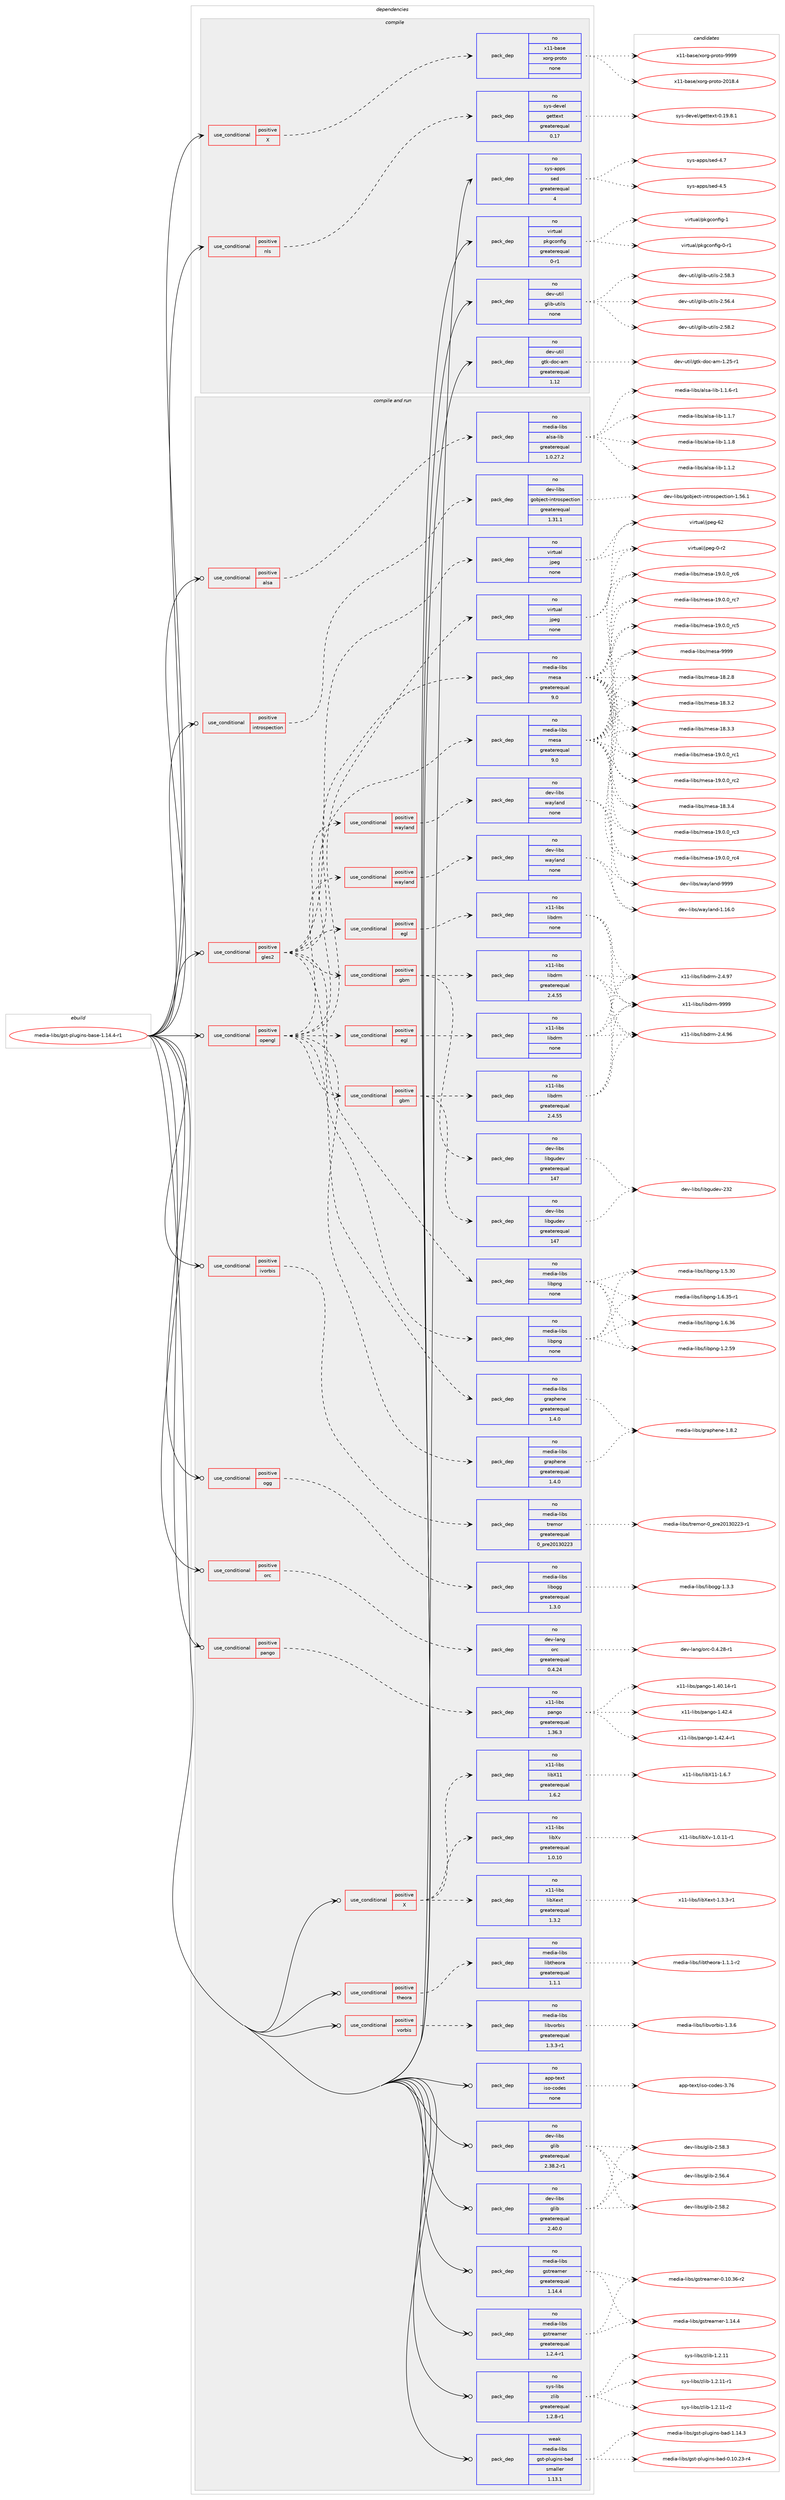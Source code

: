 digraph prolog {

# *************
# Graph options
# *************

newrank=true;
concentrate=true;
compound=true;
graph [rankdir=LR,fontname=Helvetica,fontsize=10,ranksep=1.5];#, ranksep=2.5, nodesep=0.2];
edge  [arrowhead=vee];
node  [fontname=Helvetica,fontsize=10];

# **********
# The ebuild
# **********

subgraph cluster_leftcol {
color=gray;
rank=same;
label=<<i>ebuild</i>>;
id [label="media-libs/gst-plugins-base-1.14.4-r1", color=red, width=4, href="../media-libs/gst-plugins-base-1.14.4-r1.svg"];
}

# ****************
# The dependencies
# ****************

subgraph cluster_midcol {
color=gray;
label=<<i>dependencies</i>>;
subgraph cluster_compile {
fillcolor="#eeeeee";
style=filled;
label=<<i>compile</i>>;
subgraph cond434060 {
dependency1611070 [label=<<TABLE BORDER="0" CELLBORDER="1" CELLSPACING="0" CELLPADDING="4"><TR><TD ROWSPAN="3" CELLPADDING="10">use_conditional</TD></TR><TR><TD>positive</TD></TR><TR><TD>X</TD></TR></TABLE>>, shape=none, color=red];
subgraph pack1151286 {
dependency1611071 [label=<<TABLE BORDER="0" CELLBORDER="1" CELLSPACING="0" CELLPADDING="4" WIDTH="220"><TR><TD ROWSPAN="6" CELLPADDING="30">pack_dep</TD></TR><TR><TD WIDTH="110">no</TD></TR><TR><TD>x11-base</TD></TR><TR><TD>xorg-proto</TD></TR><TR><TD>none</TD></TR><TR><TD></TD></TR></TABLE>>, shape=none, color=blue];
}
dependency1611070:e -> dependency1611071:w [weight=20,style="dashed",arrowhead="vee"];
}
id:e -> dependency1611070:w [weight=20,style="solid",arrowhead="vee"];
subgraph cond434061 {
dependency1611072 [label=<<TABLE BORDER="0" CELLBORDER="1" CELLSPACING="0" CELLPADDING="4"><TR><TD ROWSPAN="3" CELLPADDING="10">use_conditional</TD></TR><TR><TD>positive</TD></TR><TR><TD>nls</TD></TR></TABLE>>, shape=none, color=red];
subgraph pack1151287 {
dependency1611073 [label=<<TABLE BORDER="0" CELLBORDER="1" CELLSPACING="0" CELLPADDING="4" WIDTH="220"><TR><TD ROWSPAN="6" CELLPADDING="30">pack_dep</TD></TR><TR><TD WIDTH="110">no</TD></TR><TR><TD>sys-devel</TD></TR><TR><TD>gettext</TD></TR><TR><TD>greaterequal</TD></TR><TR><TD>0.17</TD></TR></TABLE>>, shape=none, color=blue];
}
dependency1611072:e -> dependency1611073:w [weight=20,style="dashed",arrowhead="vee"];
}
id:e -> dependency1611072:w [weight=20,style="solid",arrowhead="vee"];
subgraph pack1151288 {
dependency1611074 [label=<<TABLE BORDER="0" CELLBORDER="1" CELLSPACING="0" CELLPADDING="4" WIDTH="220"><TR><TD ROWSPAN="6" CELLPADDING="30">pack_dep</TD></TR><TR><TD WIDTH="110">no</TD></TR><TR><TD>dev-util</TD></TR><TR><TD>glib-utils</TD></TR><TR><TD>none</TD></TR><TR><TD></TD></TR></TABLE>>, shape=none, color=blue];
}
id:e -> dependency1611074:w [weight=20,style="solid",arrowhead="vee"];
subgraph pack1151289 {
dependency1611075 [label=<<TABLE BORDER="0" CELLBORDER="1" CELLSPACING="0" CELLPADDING="4" WIDTH="220"><TR><TD ROWSPAN="6" CELLPADDING="30">pack_dep</TD></TR><TR><TD WIDTH="110">no</TD></TR><TR><TD>dev-util</TD></TR><TR><TD>gtk-doc-am</TD></TR><TR><TD>greaterequal</TD></TR><TR><TD>1.12</TD></TR></TABLE>>, shape=none, color=blue];
}
id:e -> dependency1611075:w [weight=20,style="solid",arrowhead="vee"];
subgraph pack1151290 {
dependency1611076 [label=<<TABLE BORDER="0" CELLBORDER="1" CELLSPACING="0" CELLPADDING="4" WIDTH="220"><TR><TD ROWSPAN="6" CELLPADDING="30">pack_dep</TD></TR><TR><TD WIDTH="110">no</TD></TR><TR><TD>sys-apps</TD></TR><TR><TD>sed</TD></TR><TR><TD>greaterequal</TD></TR><TR><TD>4</TD></TR></TABLE>>, shape=none, color=blue];
}
id:e -> dependency1611076:w [weight=20,style="solid",arrowhead="vee"];
subgraph pack1151291 {
dependency1611077 [label=<<TABLE BORDER="0" CELLBORDER="1" CELLSPACING="0" CELLPADDING="4" WIDTH="220"><TR><TD ROWSPAN="6" CELLPADDING="30">pack_dep</TD></TR><TR><TD WIDTH="110">no</TD></TR><TR><TD>virtual</TD></TR><TR><TD>pkgconfig</TD></TR><TR><TD>greaterequal</TD></TR><TR><TD>0-r1</TD></TR></TABLE>>, shape=none, color=blue];
}
id:e -> dependency1611077:w [weight=20,style="solid",arrowhead="vee"];
}
subgraph cluster_compileandrun {
fillcolor="#eeeeee";
style=filled;
label=<<i>compile and run</i>>;
subgraph cond434062 {
dependency1611078 [label=<<TABLE BORDER="0" CELLBORDER="1" CELLSPACING="0" CELLPADDING="4"><TR><TD ROWSPAN="3" CELLPADDING="10">use_conditional</TD></TR><TR><TD>positive</TD></TR><TR><TD>X</TD></TR></TABLE>>, shape=none, color=red];
subgraph pack1151292 {
dependency1611079 [label=<<TABLE BORDER="0" CELLBORDER="1" CELLSPACING="0" CELLPADDING="4" WIDTH="220"><TR><TD ROWSPAN="6" CELLPADDING="30">pack_dep</TD></TR><TR><TD WIDTH="110">no</TD></TR><TR><TD>x11-libs</TD></TR><TR><TD>libX11</TD></TR><TR><TD>greaterequal</TD></TR><TR><TD>1.6.2</TD></TR></TABLE>>, shape=none, color=blue];
}
dependency1611078:e -> dependency1611079:w [weight=20,style="dashed",arrowhead="vee"];
subgraph pack1151293 {
dependency1611080 [label=<<TABLE BORDER="0" CELLBORDER="1" CELLSPACING="0" CELLPADDING="4" WIDTH="220"><TR><TD ROWSPAN="6" CELLPADDING="30">pack_dep</TD></TR><TR><TD WIDTH="110">no</TD></TR><TR><TD>x11-libs</TD></TR><TR><TD>libXext</TD></TR><TR><TD>greaterequal</TD></TR><TR><TD>1.3.2</TD></TR></TABLE>>, shape=none, color=blue];
}
dependency1611078:e -> dependency1611080:w [weight=20,style="dashed",arrowhead="vee"];
subgraph pack1151294 {
dependency1611081 [label=<<TABLE BORDER="0" CELLBORDER="1" CELLSPACING="0" CELLPADDING="4" WIDTH="220"><TR><TD ROWSPAN="6" CELLPADDING="30">pack_dep</TD></TR><TR><TD WIDTH="110">no</TD></TR><TR><TD>x11-libs</TD></TR><TR><TD>libXv</TD></TR><TR><TD>greaterequal</TD></TR><TR><TD>1.0.10</TD></TR></TABLE>>, shape=none, color=blue];
}
dependency1611078:e -> dependency1611081:w [weight=20,style="dashed",arrowhead="vee"];
}
id:e -> dependency1611078:w [weight=20,style="solid",arrowhead="odotvee"];
subgraph cond434063 {
dependency1611082 [label=<<TABLE BORDER="0" CELLBORDER="1" CELLSPACING="0" CELLPADDING="4"><TR><TD ROWSPAN="3" CELLPADDING="10">use_conditional</TD></TR><TR><TD>positive</TD></TR><TR><TD>alsa</TD></TR></TABLE>>, shape=none, color=red];
subgraph pack1151295 {
dependency1611083 [label=<<TABLE BORDER="0" CELLBORDER="1" CELLSPACING="0" CELLPADDING="4" WIDTH="220"><TR><TD ROWSPAN="6" CELLPADDING="30">pack_dep</TD></TR><TR><TD WIDTH="110">no</TD></TR><TR><TD>media-libs</TD></TR><TR><TD>alsa-lib</TD></TR><TR><TD>greaterequal</TD></TR><TR><TD>1.0.27.2</TD></TR></TABLE>>, shape=none, color=blue];
}
dependency1611082:e -> dependency1611083:w [weight=20,style="dashed",arrowhead="vee"];
}
id:e -> dependency1611082:w [weight=20,style="solid",arrowhead="odotvee"];
subgraph cond434064 {
dependency1611084 [label=<<TABLE BORDER="0" CELLBORDER="1" CELLSPACING="0" CELLPADDING="4"><TR><TD ROWSPAN="3" CELLPADDING="10">use_conditional</TD></TR><TR><TD>positive</TD></TR><TR><TD>gles2</TD></TR></TABLE>>, shape=none, color=red];
subgraph pack1151296 {
dependency1611085 [label=<<TABLE BORDER="0" CELLBORDER="1" CELLSPACING="0" CELLPADDING="4" WIDTH="220"><TR><TD ROWSPAN="6" CELLPADDING="30">pack_dep</TD></TR><TR><TD WIDTH="110">no</TD></TR><TR><TD>media-libs</TD></TR><TR><TD>mesa</TD></TR><TR><TD>greaterequal</TD></TR><TR><TD>9.0</TD></TR></TABLE>>, shape=none, color=blue];
}
dependency1611084:e -> dependency1611085:w [weight=20,style="dashed",arrowhead="vee"];
subgraph cond434065 {
dependency1611086 [label=<<TABLE BORDER="0" CELLBORDER="1" CELLSPACING="0" CELLPADDING="4"><TR><TD ROWSPAN="3" CELLPADDING="10">use_conditional</TD></TR><TR><TD>positive</TD></TR><TR><TD>egl</TD></TR></TABLE>>, shape=none, color=red];
subgraph pack1151297 {
dependency1611087 [label=<<TABLE BORDER="0" CELLBORDER="1" CELLSPACING="0" CELLPADDING="4" WIDTH="220"><TR><TD ROWSPAN="6" CELLPADDING="30">pack_dep</TD></TR><TR><TD WIDTH="110">no</TD></TR><TR><TD>x11-libs</TD></TR><TR><TD>libdrm</TD></TR><TR><TD>none</TD></TR><TR><TD></TD></TR></TABLE>>, shape=none, color=blue];
}
dependency1611086:e -> dependency1611087:w [weight=20,style="dashed",arrowhead="vee"];
}
dependency1611084:e -> dependency1611086:w [weight=20,style="dashed",arrowhead="vee"];
subgraph cond434066 {
dependency1611088 [label=<<TABLE BORDER="0" CELLBORDER="1" CELLSPACING="0" CELLPADDING="4"><TR><TD ROWSPAN="3" CELLPADDING="10">use_conditional</TD></TR><TR><TD>positive</TD></TR><TR><TD>gbm</TD></TR></TABLE>>, shape=none, color=red];
subgraph pack1151298 {
dependency1611089 [label=<<TABLE BORDER="0" CELLBORDER="1" CELLSPACING="0" CELLPADDING="4" WIDTH="220"><TR><TD ROWSPAN="6" CELLPADDING="30">pack_dep</TD></TR><TR><TD WIDTH="110">no</TD></TR><TR><TD>dev-libs</TD></TR><TR><TD>libgudev</TD></TR><TR><TD>greaterequal</TD></TR><TR><TD>147</TD></TR></TABLE>>, shape=none, color=blue];
}
dependency1611088:e -> dependency1611089:w [weight=20,style="dashed",arrowhead="vee"];
subgraph pack1151299 {
dependency1611090 [label=<<TABLE BORDER="0" CELLBORDER="1" CELLSPACING="0" CELLPADDING="4" WIDTH="220"><TR><TD ROWSPAN="6" CELLPADDING="30">pack_dep</TD></TR><TR><TD WIDTH="110">no</TD></TR><TR><TD>x11-libs</TD></TR><TR><TD>libdrm</TD></TR><TR><TD>greaterequal</TD></TR><TR><TD>2.4.55</TD></TR></TABLE>>, shape=none, color=blue];
}
dependency1611088:e -> dependency1611090:w [weight=20,style="dashed",arrowhead="vee"];
}
dependency1611084:e -> dependency1611088:w [weight=20,style="dashed",arrowhead="vee"];
subgraph cond434067 {
dependency1611091 [label=<<TABLE BORDER="0" CELLBORDER="1" CELLSPACING="0" CELLPADDING="4"><TR><TD ROWSPAN="3" CELLPADDING="10">use_conditional</TD></TR><TR><TD>positive</TD></TR><TR><TD>wayland</TD></TR></TABLE>>, shape=none, color=red];
subgraph pack1151300 {
dependency1611092 [label=<<TABLE BORDER="0" CELLBORDER="1" CELLSPACING="0" CELLPADDING="4" WIDTH="220"><TR><TD ROWSPAN="6" CELLPADDING="30">pack_dep</TD></TR><TR><TD WIDTH="110">no</TD></TR><TR><TD>dev-libs</TD></TR><TR><TD>wayland</TD></TR><TR><TD>none</TD></TR><TR><TD></TD></TR></TABLE>>, shape=none, color=blue];
}
dependency1611091:e -> dependency1611092:w [weight=20,style="dashed",arrowhead="vee"];
}
dependency1611084:e -> dependency1611091:w [weight=20,style="dashed",arrowhead="vee"];
subgraph pack1151301 {
dependency1611093 [label=<<TABLE BORDER="0" CELLBORDER="1" CELLSPACING="0" CELLPADDING="4" WIDTH="220"><TR><TD ROWSPAN="6" CELLPADDING="30">pack_dep</TD></TR><TR><TD WIDTH="110">no</TD></TR><TR><TD>media-libs</TD></TR><TR><TD>graphene</TD></TR><TR><TD>greaterequal</TD></TR><TR><TD>1.4.0</TD></TR></TABLE>>, shape=none, color=blue];
}
dependency1611084:e -> dependency1611093:w [weight=20,style="dashed",arrowhead="vee"];
subgraph pack1151302 {
dependency1611094 [label=<<TABLE BORDER="0" CELLBORDER="1" CELLSPACING="0" CELLPADDING="4" WIDTH="220"><TR><TD ROWSPAN="6" CELLPADDING="30">pack_dep</TD></TR><TR><TD WIDTH="110">no</TD></TR><TR><TD>media-libs</TD></TR><TR><TD>libpng</TD></TR><TR><TD>none</TD></TR><TR><TD></TD></TR></TABLE>>, shape=none, color=blue];
}
dependency1611084:e -> dependency1611094:w [weight=20,style="dashed",arrowhead="vee"];
subgraph pack1151303 {
dependency1611095 [label=<<TABLE BORDER="0" CELLBORDER="1" CELLSPACING="0" CELLPADDING="4" WIDTH="220"><TR><TD ROWSPAN="6" CELLPADDING="30">pack_dep</TD></TR><TR><TD WIDTH="110">no</TD></TR><TR><TD>virtual</TD></TR><TR><TD>jpeg</TD></TR><TR><TD>none</TD></TR><TR><TD></TD></TR></TABLE>>, shape=none, color=blue];
}
dependency1611084:e -> dependency1611095:w [weight=20,style="dashed",arrowhead="vee"];
}
id:e -> dependency1611084:w [weight=20,style="solid",arrowhead="odotvee"];
subgraph cond434068 {
dependency1611096 [label=<<TABLE BORDER="0" CELLBORDER="1" CELLSPACING="0" CELLPADDING="4"><TR><TD ROWSPAN="3" CELLPADDING="10">use_conditional</TD></TR><TR><TD>positive</TD></TR><TR><TD>introspection</TD></TR></TABLE>>, shape=none, color=red];
subgraph pack1151304 {
dependency1611097 [label=<<TABLE BORDER="0" CELLBORDER="1" CELLSPACING="0" CELLPADDING="4" WIDTH="220"><TR><TD ROWSPAN="6" CELLPADDING="30">pack_dep</TD></TR><TR><TD WIDTH="110">no</TD></TR><TR><TD>dev-libs</TD></TR><TR><TD>gobject-introspection</TD></TR><TR><TD>greaterequal</TD></TR><TR><TD>1.31.1</TD></TR></TABLE>>, shape=none, color=blue];
}
dependency1611096:e -> dependency1611097:w [weight=20,style="dashed",arrowhead="vee"];
}
id:e -> dependency1611096:w [weight=20,style="solid",arrowhead="odotvee"];
subgraph cond434069 {
dependency1611098 [label=<<TABLE BORDER="0" CELLBORDER="1" CELLSPACING="0" CELLPADDING="4"><TR><TD ROWSPAN="3" CELLPADDING="10">use_conditional</TD></TR><TR><TD>positive</TD></TR><TR><TD>ivorbis</TD></TR></TABLE>>, shape=none, color=red];
subgraph pack1151305 {
dependency1611099 [label=<<TABLE BORDER="0" CELLBORDER="1" CELLSPACING="0" CELLPADDING="4" WIDTH="220"><TR><TD ROWSPAN="6" CELLPADDING="30">pack_dep</TD></TR><TR><TD WIDTH="110">no</TD></TR><TR><TD>media-libs</TD></TR><TR><TD>tremor</TD></TR><TR><TD>greaterequal</TD></TR><TR><TD>0_pre20130223</TD></TR></TABLE>>, shape=none, color=blue];
}
dependency1611098:e -> dependency1611099:w [weight=20,style="dashed",arrowhead="vee"];
}
id:e -> dependency1611098:w [weight=20,style="solid",arrowhead="odotvee"];
subgraph cond434070 {
dependency1611100 [label=<<TABLE BORDER="0" CELLBORDER="1" CELLSPACING="0" CELLPADDING="4"><TR><TD ROWSPAN="3" CELLPADDING="10">use_conditional</TD></TR><TR><TD>positive</TD></TR><TR><TD>ogg</TD></TR></TABLE>>, shape=none, color=red];
subgraph pack1151306 {
dependency1611101 [label=<<TABLE BORDER="0" CELLBORDER="1" CELLSPACING="0" CELLPADDING="4" WIDTH="220"><TR><TD ROWSPAN="6" CELLPADDING="30">pack_dep</TD></TR><TR><TD WIDTH="110">no</TD></TR><TR><TD>media-libs</TD></TR><TR><TD>libogg</TD></TR><TR><TD>greaterequal</TD></TR><TR><TD>1.3.0</TD></TR></TABLE>>, shape=none, color=blue];
}
dependency1611100:e -> dependency1611101:w [weight=20,style="dashed",arrowhead="vee"];
}
id:e -> dependency1611100:w [weight=20,style="solid",arrowhead="odotvee"];
subgraph cond434071 {
dependency1611102 [label=<<TABLE BORDER="0" CELLBORDER="1" CELLSPACING="0" CELLPADDING="4"><TR><TD ROWSPAN="3" CELLPADDING="10">use_conditional</TD></TR><TR><TD>positive</TD></TR><TR><TD>opengl</TD></TR></TABLE>>, shape=none, color=red];
subgraph pack1151307 {
dependency1611103 [label=<<TABLE BORDER="0" CELLBORDER="1" CELLSPACING="0" CELLPADDING="4" WIDTH="220"><TR><TD ROWSPAN="6" CELLPADDING="30">pack_dep</TD></TR><TR><TD WIDTH="110">no</TD></TR><TR><TD>media-libs</TD></TR><TR><TD>mesa</TD></TR><TR><TD>greaterequal</TD></TR><TR><TD>9.0</TD></TR></TABLE>>, shape=none, color=blue];
}
dependency1611102:e -> dependency1611103:w [weight=20,style="dashed",arrowhead="vee"];
subgraph cond434072 {
dependency1611104 [label=<<TABLE BORDER="0" CELLBORDER="1" CELLSPACING="0" CELLPADDING="4"><TR><TD ROWSPAN="3" CELLPADDING="10">use_conditional</TD></TR><TR><TD>positive</TD></TR><TR><TD>egl</TD></TR></TABLE>>, shape=none, color=red];
subgraph pack1151308 {
dependency1611105 [label=<<TABLE BORDER="0" CELLBORDER="1" CELLSPACING="0" CELLPADDING="4" WIDTH="220"><TR><TD ROWSPAN="6" CELLPADDING="30">pack_dep</TD></TR><TR><TD WIDTH="110">no</TD></TR><TR><TD>x11-libs</TD></TR><TR><TD>libdrm</TD></TR><TR><TD>none</TD></TR><TR><TD></TD></TR></TABLE>>, shape=none, color=blue];
}
dependency1611104:e -> dependency1611105:w [weight=20,style="dashed",arrowhead="vee"];
}
dependency1611102:e -> dependency1611104:w [weight=20,style="dashed",arrowhead="vee"];
subgraph cond434073 {
dependency1611106 [label=<<TABLE BORDER="0" CELLBORDER="1" CELLSPACING="0" CELLPADDING="4"><TR><TD ROWSPAN="3" CELLPADDING="10">use_conditional</TD></TR><TR><TD>positive</TD></TR><TR><TD>gbm</TD></TR></TABLE>>, shape=none, color=red];
subgraph pack1151309 {
dependency1611107 [label=<<TABLE BORDER="0" CELLBORDER="1" CELLSPACING="0" CELLPADDING="4" WIDTH="220"><TR><TD ROWSPAN="6" CELLPADDING="30">pack_dep</TD></TR><TR><TD WIDTH="110">no</TD></TR><TR><TD>dev-libs</TD></TR><TR><TD>libgudev</TD></TR><TR><TD>greaterequal</TD></TR><TR><TD>147</TD></TR></TABLE>>, shape=none, color=blue];
}
dependency1611106:e -> dependency1611107:w [weight=20,style="dashed",arrowhead="vee"];
subgraph pack1151310 {
dependency1611108 [label=<<TABLE BORDER="0" CELLBORDER="1" CELLSPACING="0" CELLPADDING="4" WIDTH="220"><TR><TD ROWSPAN="6" CELLPADDING="30">pack_dep</TD></TR><TR><TD WIDTH="110">no</TD></TR><TR><TD>x11-libs</TD></TR><TR><TD>libdrm</TD></TR><TR><TD>greaterequal</TD></TR><TR><TD>2.4.55</TD></TR></TABLE>>, shape=none, color=blue];
}
dependency1611106:e -> dependency1611108:w [weight=20,style="dashed",arrowhead="vee"];
}
dependency1611102:e -> dependency1611106:w [weight=20,style="dashed",arrowhead="vee"];
subgraph cond434074 {
dependency1611109 [label=<<TABLE BORDER="0" CELLBORDER="1" CELLSPACING="0" CELLPADDING="4"><TR><TD ROWSPAN="3" CELLPADDING="10">use_conditional</TD></TR><TR><TD>positive</TD></TR><TR><TD>wayland</TD></TR></TABLE>>, shape=none, color=red];
subgraph pack1151311 {
dependency1611110 [label=<<TABLE BORDER="0" CELLBORDER="1" CELLSPACING="0" CELLPADDING="4" WIDTH="220"><TR><TD ROWSPAN="6" CELLPADDING="30">pack_dep</TD></TR><TR><TD WIDTH="110">no</TD></TR><TR><TD>dev-libs</TD></TR><TR><TD>wayland</TD></TR><TR><TD>none</TD></TR><TR><TD></TD></TR></TABLE>>, shape=none, color=blue];
}
dependency1611109:e -> dependency1611110:w [weight=20,style="dashed",arrowhead="vee"];
}
dependency1611102:e -> dependency1611109:w [weight=20,style="dashed",arrowhead="vee"];
subgraph pack1151312 {
dependency1611111 [label=<<TABLE BORDER="0" CELLBORDER="1" CELLSPACING="0" CELLPADDING="4" WIDTH="220"><TR><TD ROWSPAN="6" CELLPADDING="30">pack_dep</TD></TR><TR><TD WIDTH="110">no</TD></TR><TR><TD>media-libs</TD></TR><TR><TD>graphene</TD></TR><TR><TD>greaterequal</TD></TR><TR><TD>1.4.0</TD></TR></TABLE>>, shape=none, color=blue];
}
dependency1611102:e -> dependency1611111:w [weight=20,style="dashed",arrowhead="vee"];
subgraph pack1151313 {
dependency1611112 [label=<<TABLE BORDER="0" CELLBORDER="1" CELLSPACING="0" CELLPADDING="4" WIDTH="220"><TR><TD ROWSPAN="6" CELLPADDING="30">pack_dep</TD></TR><TR><TD WIDTH="110">no</TD></TR><TR><TD>media-libs</TD></TR><TR><TD>libpng</TD></TR><TR><TD>none</TD></TR><TR><TD></TD></TR></TABLE>>, shape=none, color=blue];
}
dependency1611102:e -> dependency1611112:w [weight=20,style="dashed",arrowhead="vee"];
subgraph pack1151314 {
dependency1611113 [label=<<TABLE BORDER="0" CELLBORDER="1" CELLSPACING="0" CELLPADDING="4" WIDTH="220"><TR><TD ROWSPAN="6" CELLPADDING="30">pack_dep</TD></TR><TR><TD WIDTH="110">no</TD></TR><TR><TD>virtual</TD></TR><TR><TD>jpeg</TD></TR><TR><TD>none</TD></TR><TR><TD></TD></TR></TABLE>>, shape=none, color=blue];
}
dependency1611102:e -> dependency1611113:w [weight=20,style="dashed",arrowhead="vee"];
}
id:e -> dependency1611102:w [weight=20,style="solid",arrowhead="odotvee"];
subgraph cond434075 {
dependency1611114 [label=<<TABLE BORDER="0" CELLBORDER="1" CELLSPACING="0" CELLPADDING="4"><TR><TD ROWSPAN="3" CELLPADDING="10">use_conditional</TD></TR><TR><TD>positive</TD></TR><TR><TD>orc</TD></TR></TABLE>>, shape=none, color=red];
subgraph pack1151315 {
dependency1611115 [label=<<TABLE BORDER="0" CELLBORDER="1" CELLSPACING="0" CELLPADDING="4" WIDTH="220"><TR><TD ROWSPAN="6" CELLPADDING="30">pack_dep</TD></TR><TR><TD WIDTH="110">no</TD></TR><TR><TD>dev-lang</TD></TR><TR><TD>orc</TD></TR><TR><TD>greaterequal</TD></TR><TR><TD>0.4.24</TD></TR></TABLE>>, shape=none, color=blue];
}
dependency1611114:e -> dependency1611115:w [weight=20,style="dashed",arrowhead="vee"];
}
id:e -> dependency1611114:w [weight=20,style="solid",arrowhead="odotvee"];
subgraph cond434076 {
dependency1611116 [label=<<TABLE BORDER="0" CELLBORDER="1" CELLSPACING="0" CELLPADDING="4"><TR><TD ROWSPAN="3" CELLPADDING="10">use_conditional</TD></TR><TR><TD>positive</TD></TR><TR><TD>pango</TD></TR></TABLE>>, shape=none, color=red];
subgraph pack1151316 {
dependency1611117 [label=<<TABLE BORDER="0" CELLBORDER="1" CELLSPACING="0" CELLPADDING="4" WIDTH="220"><TR><TD ROWSPAN="6" CELLPADDING="30">pack_dep</TD></TR><TR><TD WIDTH="110">no</TD></TR><TR><TD>x11-libs</TD></TR><TR><TD>pango</TD></TR><TR><TD>greaterequal</TD></TR><TR><TD>1.36.3</TD></TR></TABLE>>, shape=none, color=blue];
}
dependency1611116:e -> dependency1611117:w [weight=20,style="dashed",arrowhead="vee"];
}
id:e -> dependency1611116:w [weight=20,style="solid",arrowhead="odotvee"];
subgraph cond434077 {
dependency1611118 [label=<<TABLE BORDER="0" CELLBORDER="1" CELLSPACING="0" CELLPADDING="4"><TR><TD ROWSPAN="3" CELLPADDING="10">use_conditional</TD></TR><TR><TD>positive</TD></TR><TR><TD>theora</TD></TR></TABLE>>, shape=none, color=red];
subgraph pack1151317 {
dependency1611119 [label=<<TABLE BORDER="0" CELLBORDER="1" CELLSPACING="0" CELLPADDING="4" WIDTH="220"><TR><TD ROWSPAN="6" CELLPADDING="30">pack_dep</TD></TR><TR><TD WIDTH="110">no</TD></TR><TR><TD>media-libs</TD></TR><TR><TD>libtheora</TD></TR><TR><TD>greaterequal</TD></TR><TR><TD>1.1.1</TD></TR></TABLE>>, shape=none, color=blue];
}
dependency1611118:e -> dependency1611119:w [weight=20,style="dashed",arrowhead="vee"];
}
id:e -> dependency1611118:w [weight=20,style="solid",arrowhead="odotvee"];
subgraph cond434078 {
dependency1611120 [label=<<TABLE BORDER="0" CELLBORDER="1" CELLSPACING="0" CELLPADDING="4"><TR><TD ROWSPAN="3" CELLPADDING="10">use_conditional</TD></TR><TR><TD>positive</TD></TR><TR><TD>vorbis</TD></TR></TABLE>>, shape=none, color=red];
subgraph pack1151318 {
dependency1611121 [label=<<TABLE BORDER="0" CELLBORDER="1" CELLSPACING="0" CELLPADDING="4" WIDTH="220"><TR><TD ROWSPAN="6" CELLPADDING="30">pack_dep</TD></TR><TR><TD WIDTH="110">no</TD></TR><TR><TD>media-libs</TD></TR><TR><TD>libvorbis</TD></TR><TR><TD>greaterequal</TD></TR><TR><TD>1.3.3-r1</TD></TR></TABLE>>, shape=none, color=blue];
}
dependency1611120:e -> dependency1611121:w [weight=20,style="dashed",arrowhead="vee"];
}
id:e -> dependency1611120:w [weight=20,style="solid",arrowhead="odotvee"];
subgraph pack1151319 {
dependency1611122 [label=<<TABLE BORDER="0" CELLBORDER="1" CELLSPACING="0" CELLPADDING="4" WIDTH="220"><TR><TD ROWSPAN="6" CELLPADDING="30">pack_dep</TD></TR><TR><TD WIDTH="110">no</TD></TR><TR><TD>app-text</TD></TR><TR><TD>iso-codes</TD></TR><TR><TD>none</TD></TR><TR><TD></TD></TR></TABLE>>, shape=none, color=blue];
}
id:e -> dependency1611122:w [weight=20,style="solid",arrowhead="odotvee"];
subgraph pack1151320 {
dependency1611123 [label=<<TABLE BORDER="0" CELLBORDER="1" CELLSPACING="0" CELLPADDING="4" WIDTH="220"><TR><TD ROWSPAN="6" CELLPADDING="30">pack_dep</TD></TR><TR><TD WIDTH="110">no</TD></TR><TR><TD>dev-libs</TD></TR><TR><TD>glib</TD></TR><TR><TD>greaterequal</TD></TR><TR><TD>2.38.2-r1</TD></TR></TABLE>>, shape=none, color=blue];
}
id:e -> dependency1611123:w [weight=20,style="solid",arrowhead="odotvee"];
subgraph pack1151321 {
dependency1611124 [label=<<TABLE BORDER="0" CELLBORDER="1" CELLSPACING="0" CELLPADDING="4" WIDTH="220"><TR><TD ROWSPAN="6" CELLPADDING="30">pack_dep</TD></TR><TR><TD WIDTH="110">no</TD></TR><TR><TD>dev-libs</TD></TR><TR><TD>glib</TD></TR><TR><TD>greaterequal</TD></TR><TR><TD>2.40.0</TD></TR></TABLE>>, shape=none, color=blue];
}
id:e -> dependency1611124:w [weight=20,style="solid",arrowhead="odotvee"];
subgraph pack1151322 {
dependency1611125 [label=<<TABLE BORDER="0" CELLBORDER="1" CELLSPACING="0" CELLPADDING="4" WIDTH="220"><TR><TD ROWSPAN="6" CELLPADDING="30">pack_dep</TD></TR><TR><TD WIDTH="110">no</TD></TR><TR><TD>media-libs</TD></TR><TR><TD>gstreamer</TD></TR><TR><TD>greaterequal</TD></TR><TR><TD>1.14.4</TD></TR></TABLE>>, shape=none, color=blue];
}
id:e -> dependency1611125:w [weight=20,style="solid",arrowhead="odotvee"];
subgraph pack1151323 {
dependency1611126 [label=<<TABLE BORDER="0" CELLBORDER="1" CELLSPACING="0" CELLPADDING="4" WIDTH="220"><TR><TD ROWSPAN="6" CELLPADDING="30">pack_dep</TD></TR><TR><TD WIDTH="110">no</TD></TR><TR><TD>media-libs</TD></TR><TR><TD>gstreamer</TD></TR><TR><TD>greaterequal</TD></TR><TR><TD>1.2.4-r1</TD></TR></TABLE>>, shape=none, color=blue];
}
id:e -> dependency1611126:w [weight=20,style="solid",arrowhead="odotvee"];
subgraph pack1151324 {
dependency1611127 [label=<<TABLE BORDER="0" CELLBORDER="1" CELLSPACING="0" CELLPADDING="4" WIDTH="220"><TR><TD ROWSPAN="6" CELLPADDING="30">pack_dep</TD></TR><TR><TD WIDTH="110">no</TD></TR><TR><TD>sys-libs</TD></TR><TR><TD>zlib</TD></TR><TR><TD>greaterequal</TD></TR><TR><TD>1.2.8-r1</TD></TR></TABLE>>, shape=none, color=blue];
}
id:e -> dependency1611127:w [weight=20,style="solid",arrowhead="odotvee"];
subgraph pack1151325 {
dependency1611128 [label=<<TABLE BORDER="0" CELLBORDER="1" CELLSPACING="0" CELLPADDING="4" WIDTH="220"><TR><TD ROWSPAN="6" CELLPADDING="30">pack_dep</TD></TR><TR><TD WIDTH="110">weak</TD></TR><TR><TD>media-libs</TD></TR><TR><TD>gst-plugins-bad</TD></TR><TR><TD>smaller</TD></TR><TR><TD>1.13.1</TD></TR></TABLE>>, shape=none, color=blue];
}
id:e -> dependency1611128:w [weight=20,style="solid",arrowhead="odotvee"];
}
subgraph cluster_run {
fillcolor="#eeeeee";
style=filled;
label=<<i>run</i>>;
}
}

# **************
# The candidates
# **************

subgraph cluster_choices {
rank=same;
color=gray;
label=<<i>candidates</i>>;

subgraph choice1151286 {
color=black;
nodesep=1;
choice1204949459897115101471201111141034511211411111611145504849564652 [label="x11-base/xorg-proto-2018.4", color=red, width=4,href="../x11-base/xorg-proto-2018.4.svg"];
choice120494945989711510147120111114103451121141111161114557575757 [label="x11-base/xorg-proto-9999", color=red, width=4,href="../x11-base/xorg-proto-9999.svg"];
dependency1611071:e -> choice1204949459897115101471201111141034511211411111611145504849564652:w [style=dotted,weight="100"];
dependency1611071:e -> choice120494945989711510147120111114103451121141111161114557575757:w [style=dotted,weight="100"];
}
subgraph choice1151287 {
color=black;
nodesep=1;
choice1151211154510010111810110847103101116116101120116454846495746564649 [label="sys-devel/gettext-0.19.8.1", color=red, width=4,href="../sys-devel/gettext-0.19.8.1.svg"];
dependency1611073:e -> choice1151211154510010111810110847103101116116101120116454846495746564649:w [style=dotted,weight="100"];
}
subgraph choice1151288 {
color=black;
nodesep=1;
choice1001011184511711610510847103108105984511711610510811545504653544652 [label="dev-util/glib-utils-2.56.4", color=red, width=4,href="../dev-util/glib-utils-2.56.4.svg"];
choice1001011184511711610510847103108105984511711610510811545504653564650 [label="dev-util/glib-utils-2.58.2", color=red, width=4,href="../dev-util/glib-utils-2.58.2.svg"];
choice1001011184511711610510847103108105984511711610510811545504653564651 [label="dev-util/glib-utils-2.58.3", color=red, width=4,href="../dev-util/glib-utils-2.58.3.svg"];
dependency1611074:e -> choice1001011184511711610510847103108105984511711610510811545504653544652:w [style=dotted,weight="100"];
dependency1611074:e -> choice1001011184511711610510847103108105984511711610510811545504653564650:w [style=dotted,weight="100"];
dependency1611074:e -> choice1001011184511711610510847103108105984511711610510811545504653564651:w [style=dotted,weight="100"];
}
subgraph choice1151289 {
color=black;
nodesep=1;
choice10010111845117116105108471031161074510011199459710945494650534511449 [label="dev-util/gtk-doc-am-1.25-r1", color=red, width=4,href="../dev-util/gtk-doc-am-1.25-r1.svg"];
dependency1611075:e -> choice10010111845117116105108471031161074510011199459710945494650534511449:w [style=dotted,weight="100"];
}
subgraph choice1151290 {
color=black;
nodesep=1;
choice11512111545971121121154711510110045524653 [label="sys-apps/sed-4.5", color=red, width=4,href="../sys-apps/sed-4.5.svg"];
choice11512111545971121121154711510110045524655 [label="sys-apps/sed-4.7", color=red, width=4,href="../sys-apps/sed-4.7.svg"];
dependency1611076:e -> choice11512111545971121121154711510110045524653:w [style=dotted,weight="100"];
dependency1611076:e -> choice11512111545971121121154711510110045524655:w [style=dotted,weight="100"];
}
subgraph choice1151291 {
color=black;
nodesep=1;
choice11810511411611797108471121071039911111010210510345484511449 [label="virtual/pkgconfig-0-r1", color=red, width=4,href="../virtual/pkgconfig-0-r1.svg"];
choice1181051141161179710847112107103991111101021051034549 [label="virtual/pkgconfig-1", color=red, width=4,href="../virtual/pkgconfig-1.svg"];
dependency1611077:e -> choice11810511411611797108471121071039911111010210510345484511449:w [style=dotted,weight="100"];
dependency1611077:e -> choice1181051141161179710847112107103991111101021051034549:w [style=dotted,weight="100"];
}
subgraph choice1151292 {
color=black;
nodesep=1;
choice120494945108105981154710810598884949454946544655 [label="x11-libs/libX11-1.6.7", color=red, width=4,href="../x11-libs/libX11-1.6.7.svg"];
dependency1611079:e -> choice120494945108105981154710810598884949454946544655:w [style=dotted,weight="100"];
}
subgraph choice1151293 {
color=black;
nodesep=1;
choice120494945108105981154710810598881011201164549465146514511449 [label="x11-libs/libXext-1.3.3-r1", color=red, width=4,href="../x11-libs/libXext-1.3.3-r1.svg"];
dependency1611080:e -> choice120494945108105981154710810598881011201164549465146514511449:w [style=dotted,weight="100"];
}
subgraph choice1151294 {
color=black;
nodesep=1;
choice12049494510810598115471081059888118454946484649494511449 [label="x11-libs/libXv-1.0.11-r1", color=red, width=4,href="../x11-libs/libXv-1.0.11-r1.svg"];
dependency1611081:e -> choice12049494510810598115471081059888118454946484649494511449:w [style=dotted,weight="100"];
}
subgraph choice1151295 {
color=black;
nodesep=1;
choice1091011001059745108105981154797108115974510810598454946494650 [label="media-libs/alsa-lib-1.1.2", color=red, width=4,href="../media-libs/alsa-lib-1.1.2.svg"];
choice10910110010597451081059811547971081159745108105984549464946544511449 [label="media-libs/alsa-lib-1.1.6-r1", color=red, width=4,href="../media-libs/alsa-lib-1.1.6-r1.svg"];
choice1091011001059745108105981154797108115974510810598454946494655 [label="media-libs/alsa-lib-1.1.7", color=red, width=4,href="../media-libs/alsa-lib-1.1.7.svg"];
choice1091011001059745108105981154797108115974510810598454946494656 [label="media-libs/alsa-lib-1.1.8", color=red, width=4,href="../media-libs/alsa-lib-1.1.8.svg"];
dependency1611083:e -> choice1091011001059745108105981154797108115974510810598454946494650:w [style=dotted,weight="100"];
dependency1611083:e -> choice10910110010597451081059811547971081159745108105984549464946544511449:w [style=dotted,weight="100"];
dependency1611083:e -> choice1091011001059745108105981154797108115974510810598454946494655:w [style=dotted,weight="100"];
dependency1611083:e -> choice1091011001059745108105981154797108115974510810598454946494656:w [style=dotted,weight="100"];
}
subgraph choice1151296 {
color=black;
nodesep=1;
choice109101100105974510810598115471091011159745495646504656 [label="media-libs/mesa-18.2.8", color=red, width=4,href="../media-libs/mesa-18.2.8.svg"];
choice109101100105974510810598115471091011159745495646514650 [label="media-libs/mesa-18.3.2", color=red, width=4,href="../media-libs/mesa-18.3.2.svg"];
choice109101100105974510810598115471091011159745495646514651 [label="media-libs/mesa-18.3.3", color=red, width=4,href="../media-libs/mesa-18.3.3.svg"];
choice109101100105974510810598115471091011159745495646514652 [label="media-libs/mesa-18.3.4", color=red, width=4,href="../media-libs/mesa-18.3.4.svg"];
choice109101100105974510810598115471091011159745495746484648951149949 [label="media-libs/mesa-19.0.0_rc1", color=red, width=4,href="../media-libs/mesa-19.0.0_rc1.svg"];
choice109101100105974510810598115471091011159745495746484648951149950 [label="media-libs/mesa-19.0.0_rc2", color=red, width=4,href="../media-libs/mesa-19.0.0_rc2.svg"];
choice109101100105974510810598115471091011159745495746484648951149951 [label="media-libs/mesa-19.0.0_rc3", color=red, width=4,href="../media-libs/mesa-19.0.0_rc3.svg"];
choice109101100105974510810598115471091011159745495746484648951149952 [label="media-libs/mesa-19.0.0_rc4", color=red, width=4,href="../media-libs/mesa-19.0.0_rc4.svg"];
choice109101100105974510810598115471091011159745495746484648951149953 [label="media-libs/mesa-19.0.0_rc5", color=red, width=4,href="../media-libs/mesa-19.0.0_rc5.svg"];
choice109101100105974510810598115471091011159745495746484648951149954 [label="media-libs/mesa-19.0.0_rc6", color=red, width=4,href="../media-libs/mesa-19.0.0_rc6.svg"];
choice109101100105974510810598115471091011159745495746484648951149955 [label="media-libs/mesa-19.0.0_rc7", color=red, width=4,href="../media-libs/mesa-19.0.0_rc7.svg"];
choice10910110010597451081059811547109101115974557575757 [label="media-libs/mesa-9999", color=red, width=4,href="../media-libs/mesa-9999.svg"];
dependency1611085:e -> choice109101100105974510810598115471091011159745495646504656:w [style=dotted,weight="100"];
dependency1611085:e -> choice109101100105974510810598115471091011159745495646514650:w [style=dotted,weight="100"];
dependency1611085:e -> choice109101100105974510810598115471091011159745495646514651:w [style=dotted,weight="100"];
dependency1611085:e -> choice109101100105974510810598115471091011159745495646514652:w [style=dotted,weight="100"];
dependency1611085:e -> choice109101100105974510810598115471091011159745495746484648951149949:w [style=dotted,weight="100"];
dependency1611085:e -> choice109101100105974510810598115471091011159745495746484648951149950:w [style=dotted,weight="100"];
dependency1611085:e -> choice109101100105974510810598115471091011159745495746484648951149951:w [style=dotted,weight="100"];
dependency1611085:e -> choice109101100105974510810598115471091011159745495746484648951149952:w [style=dotted,weight="100"];
dependency1611085:e -> choice109101100105974510810598115471091011159745495746484648951149953:w [style=dotted,weight="100"];
dependency1611085:e -> choice109101100105974510810598115471091011159745495746484648951149954:w [style=dotted,weight="100"];
dependency1611085:e -> choice109101100105974510810598115471091011159745495746484648951149955:w [style=dotted,weight="100"];
dependency1611085:e -> choice10910110010597451081059811547109101115974557575757:w [style=dotted,weight="100"];
}
subgraph choice1151297 {
color=black;
nodesep=1;
choice12049494510810598115471081059810011410945504652465754 [label="x11-libs/libdrm-2.4.96", color=red, width=4,href="../x11-libs/libdrm-2.4.96.svg"];
choice12049494510810598115471081059810011410945504652465755 [label="x11-libs/libdrm-2.4.97", color=red, width=4,href="../x11-libs/libdrm-2.4.97.svg"];
choice1204949451081059811547108105981001141094557575757 [label="x11-libs/libdrm-9999", color=red, width=4,href="../x11-libs/libdrm-9999.svg"];
dependency1611087:e -> choice12049494510810598115471081059810011410945504652465754:w [style=dotted,weight="100"];
dependency1611087:e -> choice12049494510810598115471081059810011410945504652465755:w [style=dotted,weight="100"];
dependency1611087:e -> choice1204949451081059811547108105981001141094557575757:w [style=dotted,weight="100"];
}
subgraph choice1151298 {
color=black;
nodesep=1;
choice1001011184510810598115471081059810311710010111845505150 [label="dev-libs/libgudev-232", color=red, width=4,href="../dev-libs/libgudev-232.svg"];
dependency1611089:e -> choice1001011184510810598115471081059810311710010111845505150:w [style=dotted,weight="100"];
}
subgraph choice1151299 {
color=black;
nodesep=1;
choice12049494510810598115471081059810011410945504652465754 [label="x11-libs/libdrm-2.4.96", color=red, width=4,href="../x11-libs/libdrm-2.4.96.svg"];
choice12049494510810598115471081059810011410945504652465755 [label="x11-libs/libdrm-2.4.97", color=red, width=4,href="../x11-libs/libdrm-2.4.97.svg"];
choice1204949451081059811547108105981001141094557575757 [label="x11-libs/libdrm-9999", color=red, width=4,href="../x11-libs/libdrm-9999.svg"];
dependency1611090:e -> choice12049494510810598115471081059810011410945504652465754:w [style=dotted,weight="100"];
dependency1611090:e -> choice12049494510810598115471081059810011410945504652465755:w [style=dotted,weight="100"];
dependency1611090:e -> choice1204949451081059811547108105981001141094557575757:w [style=dotted,weight="100"];
}
subgraph choice1151300 {
color=black;
nodesep=1;
choice100101118451081059811547119971211089711010045494649544648 [label="dev-libs/wayland-1.16.0", color=red, width=4,href="../dev-libs/wayland-1.16.0.svg"];
choice10010111845108105981154711997121108971101004557575757 [label="dev-libs/wayland-9999", color=red, width=4,href="../dev-libs/wayland-9999.svg"];
dependency1611092:e -> choice100101118451081059811547119971211089711010045494649544648:w [style=dotted,weight="100"];
dependency1611092:e -> choice10010111845108105981154711997121108971101004557575757:w [style=dotted,weight="100"];
}
subgraph choice1151301 {
color=black;
nodesep=1;
choice1091011001059745108105981154710311497112104101110101454946564650 [label="media-libs/graphene-1.8.2", color=red, width=4,href="../media-libs/graphene-1.8.2.svg"];
dependency1611093:e -> choice1091011001059745108105981154710311497112104101110101454946564650:w [style=dotted,weight="100"];
}
subgraph choice1151302 {
color=black;
nodesep=1;
choice109101100105974510810598115471081059811211010345494650465357 [label="media-libs/libpng-1.2.59", color=red, width=4,href="../media-libs/libpng-1.2.59.svg"];
choice109101100105974510810598115471081059811211010345494653465148 [label="media-libs/libpng-1.5.30", color=red, width=4,href="../media-libs/libpng-1.5.30.svg"];
choice1091011001059745108105981154710810598112110103454946544651534511449 [label="media-libs/libpng-1.6.35-r1", color=red, width=4,href="../media-libs/libpng-1.6.35-r1.svg"];
choice109101100105974510810598115471081059811211010345494654465154 [label="media-libs/libpng-1.6.36", color=red, width=4,href="../media-libs/libpng-1.6.36.svg"];
dependency1611094:e -> choice109101100105974510810598115471081059811211010345494650465357:w [style=dotted,weight="100"];
dependency1611094:e -> choice109101100105974510810598115471081059811211010345494653465148:w [style=dotted,weight="100"];
dependency1611094:e -> choice1091011001059745108105981154710810598112110103454946544651534511449:w [style=dotted,weight="100"];
dependency1611094:e -> choice109101100105974510810598115471081059811211010345494654465154:w [style=dotted,weight="100"];
}
subgraph choice1151303 {
color=black;
nodesep=1;
choice118105114116117971084710611210110345484511450 [label="virtual/jpeg-0-r2", color=red, width=4,href="../virtual/jpeg-0-r2.svg"];
choice1181051141161179710847106112101103455450 [label="virtual/jpeg-62", color=red, width=4,href="../virtual/jpeg-62.svg"];
dependency1611095:e -> choice118105114116117971084710611210110345484511450:w [style=dotted,weight="100"];
dependency1611095:e -> choice1181051141161179710847106112101103455450:w [style=dotted,weight="100"];
}
subgraph choice1151304 {
color=black;
nodesep=1;
choice1001011184510810598115471031119810610199116451051101161141111151121019911610511111045494653544649 [label="dev-libs/gobject-introspection-1.56.1", color=red, width=4,href="../dev-libs/gobject-introspection-1.56.1.svg"];
dependency1611097:e -> choice1001011184510810598115471031119810610199116451051101161141111151121019911610511111045494653544649:w [style=dotted,weight="100"];
}
subgraph choice1151305 {
color=black;
nodesep=1;
choice1091011001059745108105981154711611410110911111445489511211410150484951485050514511449 [label="media-libs/tremor-0_pre20130223-r1", color=red, width=4,href="../media-libs/tremor-0_pre20130223-r1.svg"];
dependency1611099:e -> choice1091011001059745108105981154711611410110911111445489511211410150484951485050514511449:w [style=dotted,weight="100"];
}
subgraph choice1151306 {
color=black;
nodesep=1;
choice1091011001059745108105981154710810598111103103454946514651 [label="media-libs/libogg-1.3.3", color=red, width=4,href="../media-libs/libogg-1.3.3.svg"];
dependency1611101:e -> choice1091011001059745108105981154710810598111103103454946514651:w [style=dotted,weight="100"];
}
subgraph choice1151307 {
color=black;
nodesep=1;
choice109101100105974510810598115471091011159745495646504656 [label="media-libs/mesa-18.2.8", color=red, width=4,href="../media-libs/mesa-18.2.8.svg"];
choice109101100105974510810598115471091011159745495646514650 [label="media-libs/mesa-18.3.2", color=red, width=4,href="../media-libs/mesa-18.3.2.svg"];
choice109101100105974510810598115471091011159745495646514651 [label="media-libs/mesa-18.3.3", color=red, width=4,href="../media-libs/mesa-18.3.3.svg"];
choice109101100105974510810598115471091011159745495646514652 [label="media-libs/mesa-18.3.4", color=red, width=4,href="../media-libs/mesa-18.3.4.svg"];
choice109101100105974510810598115471091011159745495746484648951149949 [label="media-libs/mesa-19.0.0_rc1", color=red, width=4,href="../media-libs/mesa-19.0.0_rc1.svg"];
choice109101100105974510810598115471091011159745495746484648951149950 [label="media-libs/mesa-19.0.0_rc2", color=red, width=4,href="../media-libs/mesa-19.0.0_rc2.svg"];
choice109101100105974510810598115471091011159745495746484648951149951 [label="media-libs/mesa-19.0.0_rc3", color=red, width=4,href="../media-libs/mesa-19.0.0_rc3.svg"];
choice109101100105974510810598115471091011159745495746484648951149952 [label="media-libs/mesa-19.0.0_rc4", color=red, width=4,href="../media-libs/mesa-19.0.0_rc4.svg"];
choice109101100105974510810598115471091011159745495746484648951149953 [label="media-libs/mesa-19.0.0_rc5", color=red, width=4,href="../media-libs/mesa-19.0.0_rc5.svg"];
choice109101100105974510810598115471091011159745495746484648951149954 [label="media-libs/mesa-19.0.0_rc6", color=red, width=4,href="../media-libs/mesa-19.0.0_rc6.svg"];
choice109101100105974510810598115471091011159745495746484648951149955 [label="media-libs/mesa-19.0.0_rc7", color=red, width=4,href="../media-libs/mesa-19.0.0_rc7.svg"];
choice10910110010597451081059811547109101115974557575757 [label="media-libs/mesa-9999", color=red, width=4,href="../media-libs/mesa-9999.svg"];
dependency1611103:e -> choice109101100105974510810598115471091011159745495646504656:w [style=dotted,weight="100"];
dependency1611103:e -> choice109101100105974510810598115471091011159745495646514650:w [style=dotted,weight="100"];
dependency1611103:e -> choice109101100105974510810598115471091011159745495646514651:w [style=dotted,weight="100"];
dependency1611103:e -> choice109101100105974510810598115471091011159745495646514652:w [style=dotted,weight="100"];
dependency1611103:e -> choice109101100105974510810598115471091011159745495746484648951149949:w [style=dotted,weight="100"];
dependency1611103:e -> choice109101100105974510810598115471091011159745495746484648951149950:w [style=dotted,weight="100"];
dependency1611103:e -> choice109101100105974510810598115471091011159745495746484648951149951:w [style=dotted,weight="100"];
dependency1611103:e -> choice109101100105974510810598115471091011159745495746484648951149952:w [style=dotted,weight="100"];
dependency1611103:e -> choice109101100105974510810598115471091011159745495746484648951149953:w [style=dotted,weight="100"];
dependency1611103:e -> choice109101100105974510810598115471091011159745495746484648951149954:w [style=dotted,weight="100"];
dependency1611103:e -> choice109101100105974510810598115471091011159745495746484648951149955:w [style=dotted,weight="100"];
dependency1611103:e -> choice10910110010597451081059811547109101115974557575757:w [style=dotted,weight="100"];
}
subgraph choice1151308 {
color=black;
nodesep=1;
choice12049494510810598115471081059810011410945504652465754 [label="x11-libs/libdrm-2.4.96", color=red, width=4,href="../x11-libs/libdrm-2.4.96.svg"];
choice12049494510810598115471081059810011410945504652465755 [label="x11-libs/libdrm-2.4.97", color=red, width=4,href="../x11-libs/libdrm-2.4.97.svg"];
choice1204949451081059811547108105981001141094557575757 [label="x11-libs/libdrm-9999", color=red, width=4,href="../x11-libs/libdrm-9999.svg"];
dependency1611105:e -> choice12049494510810598115471081059810011410945504652465754:w [style=dotted,weight="100"];
dependency1611105:e -> choice12049494510810598115471081059810011410945504652465755:w [style=dotted,weight="100"];
dependency1611105:e -> choice1204949451081059811547108105981001141094557575757:w [style=dotted,weight="100"];
}
subgraph choice1151309 {
color=black;
nodesep=1;
choice1001011184510810598115471081059810311710010111845505150 [label="dev-libs/libgudev-232", color=red, width=4,href="../dev-libs/libgudev-232.svg"];
dependency1611107:e -> choice1001011184510810598115471081059810311710010111845505150:w [style=dotted,weight="100"];
}
subgraph choice1151310 {
color=black;
nodesep=1;
choice12049494510810598115471081059810011410945504652465754 [label="x11-libs/libdrm-2.4.96", color=red, width=4,href="../x11-libs/libdrm-2.4.96.svg"];
choice12049494510810598115471081059810011410945504652465755 [label="x11-libs/libdrm-2.4.97", color=red, width=4,href="../x11-libs/libdrm-2.4.97.svg"];
choice1204949451081059811547108105981001141094557575757 [label="x11-libs/libdrm-9999", color=red, width=4,href="../x11-libs/libdrm-9999.svg"];
dependency1611108:e -> choice12049494510810598115471081059810011410945504652465754:w [style=dotted,weight="100"];
dependency1611108:e -> choice12049494510810598115471081059810011410945504652465755:w [style=dotted,weight="100"];
dependency1611108:e -> choice1204949451081059811547108105981001141094557575757:w [style=dotted,weight="100"];
}
subgraph choice1151311 {
color=black;
nodesep=1;
choice100101118451081059811547119971211089711010045494649544648 [label="dev-libs/wayland-1.16.0", color=red, width=4,href="../dev-libs/wayland-1.16.0.svg"];
choice10010111845108105981154711997121108971101004557575757 [label="dev-libs/wayland-9999", color=red, width=4,href="../dev-libs/wayland-9999.svg"];
dependency1611110:e -> choice100101118451081059811547119971211089711010045494649544648:w [style=dotted,weight="100"];
dependency1611110:e -> choice10010111845108105981154711997121108971101004557575757:w [style=dotted,weight="100"];
}
subgraph choice1151312 {
color=black;
nodesep=1;
choice1091011001059745108105981154710311497112104101110101454946564650 [label="media-libs/graphene-1.8.2", color=red, width=4,href="../media-libs/graphene-1.8.2.svg"];
dependency1611111:e -> choice1091011001059745108105981154710311497112104101110101454946564650:w [style=dotted,weight="100"];
}
subgraph choice1151313 {
color=black;
nodesep=1;
choice109101100105974510810598115471081059811211010345494650465357 [label="media-libs/libpng-1.2.59", color=red, width=4,href="../media-libs/libpng-1.2.59.svg"];
choice109101100105974510810598115471081059811211010345494653465148 [label="media-libs/libpng-1.5.30", color=red, width=4,href="../media-libs/libpng-1.5.30.svg"];
choice1091011001059745108105981154710810598112110103454946544651534511449 [label="media-libs/libpng-1.6.35-r1", color=red, width=4,href="../media-libs/libpng-1.6.35-r1.svg"];
choice109101100105974510810598115471081059811211010345494654465154 [label="media-libs/libpng-1.6.36", color=red, width=4,href="../media-libs/libpng-1.6.36.svg"];
dependency1611112:e -> choice109101100105974510810598115471081059811211010345494650465357:w [style=dotted,weight="100"];
dependency1611112:e -> choice109101100105974510810598115471081059811211010345494653465148:w [style=dotted,weight="100"];
dependency1611112:e -> choice1091011001059745108105981154710810598112110103454946544651534511449:w [style=dotted,weight="100"];
dependency1611112:e -> choice109101100105974510810598115471081059811211010345494654465154:w [style=dotted,weight="100"];
}
subgraph choice1151314 {
color=black;
nodesep=1;
choice118105114116117971084710611210110345484511450 [label="virtual/jpeg-0-r2", color=red, width=4,href="../virtual/jpeg-0-r2.svg"];
choice1181051141161179710847106112101103455450 [label="virtual/jpeg-62", color=red, width=4,href="../virtual/jpeg-62.svg"];
dependency1611113:e -> choice118105114116117971084710611210110345484511450:w [style=dotted,weight="100"];
dependency1611113:e -> choice1181051141161179710847106112101103455450:w [style=dotted,weight="100"];
}
subgraph choice1151315 {
color=black;
nodesep=1;
choice10010111845108971101034711111499454846524650564511449 [label="dev-lang/orc-0.4.28-r1", color=red, width=4,href="../dev-lang/orc-0.4.28-r1.svg"];
dependency1611115:e -> choice10010111845108971101034711111499454846524650564511449:w [style=dotted,weight="100"];
}
subgraph choice1151316 {
color=black;
nodesep=1;
choice12049494510810598115471129711010311145494652484649524511449 [label="x11-libs/pango-1.40.14-r1", color=red, width=4,href="../x11-libs/pango-1.40.14-r1.svg"];
choice12049494510810598115471129711010311145494652504652 [label="x11-libs/pango-1.42.4", color=red, width=4,href="../x11-libs/pango-1.42.4.svg"];
choice120494945108105981154711297110103111454946525046524511449 [label="x11-libs/pango-1.42.4-r1", color=red, width=4,href="../x11-libs/pango-1.42.4-r1.svg"];
dependency1611117:e -> choice12049494510810598115471129711010311145494652484649524511449:w [style=dotted,weight="100"];
dependency1611117:e -> choice12049494510810598115471129711010311145494652504652:w [style=dotted,weight="100"];
dependency1611117:e -> choice120494945108105981154711297110103111454946525046524511449:w [style=dotted,weight="100"];
}
subgraph choice1151317 {
color=black;
nodesep=1;
choice1091011001059745108105981154710810598116104101111114974549464946494511450 [label="media-libs/libtheora-1.1.1-r2", color=red, width=4,href="../media-libs/libtheora-1.1.1-r2.svg"];
dependency1611119:e -> choice1091011001059745108105981154710810598116104101111114974549464946494511450:w [style=dotted,weight="100"];
}
subgraph choice1151318 {
color=black;
nodesep=1;
choice109101100105974510810598115471081059811811111498105115454946514654 [label="media-libs/libvorbis-1.3.6", color=red, width=4,href="../media-libs/libvorbis-1.3.6.svg"];
dependency1611121:e -> choice109101100105974510810598115471081059811811111498105115454946514654:w [style=dotted,weight="100"];
}
subgraph choice1151319 {
color=black;
nodesep=1;
choice97112112451161011201164710511511145991111001011154551465554 [label="app-text/iso-codes-3.76", color=red, width=4,href="../app-text/iso-codes-3.76.svg"];
dependency1611122:e -> choice97112112451161011201164710511511145991111001011154551465554:w [style=dotted,weight="100"];
}
subgraph choice1151320 {
color=black;
nodesep=1;
choice1001011184510810598115471031081059845504653544652 [label="dev-libs/glib-2.56.4", color=red, width=4,href="../dev-libs/glib-2.56.4.svg"];
choice1001011184510810598115471031081059845504653564650 [label="dev-libs/glib-2.58.2", color=red, width=4,href="../dev-libs/glib-2.58.2.svg"];
choice1001011184510810598115471031081059845504653564651 [label="dev-libs/glib-2.58.3", color=red, width=4,href="../dev-libs/glib-2.58.3.svg"];
dependency1611123:e -> choice1001011184510810598115471031081059845504653544652:w [style=dotted,weight="100"];
dependency1611123:e -> choice1001011184510810598115471031081059845504653564650:w [style=dotted,weight="100"];
dependency1611123:e -> choice1001011184510810598115471031081059845504653564651:w [style=dotted,weight="100"];
}
subgraph choice1151321 {
color=black;
nodesep=1;
choice1001011184510810598115471031081059845504653544652 [label="dev-libs/glib-2.56.4", color=red, width=4,href="../dev-libs/glib-2.56.4.svg"];
choice1001011184510810598115471031081059845504653564650 [label="dev-libs/glib-2.58.2", color=red, width=4,href="../dev-libs/glib-2.58.2.svg"];
choice1001011184510810598115471031081059845504653564651 [label="dev-libs/glib-2.58.3", color=red, width=4,href="../dev-libs/glib-2.58.3.svg"];
dependency1611124:e -> choice1001011184510810598115471031081059845504653544652:w [style=dotted,weight="100"];
dependency1611124:e -> choice1001011184510810598115471031081059845504653564650:w [style=dotted,weight="100"];
dependency1611124:e -> choice1001011184510810598115471031081059845504653564651:w [style=dotted,weight="100"];
}
subgraph choice1151322 {
color=black;
nodesep=1;
choice109101100105974510810598115471031151161141019710910111445484649484651544511450 [label="media-libs/gstreamer-0.10.36-r2", color=red, width=4,href="../media-libs/gstreamer-0.10.36-r2.svg"];
choice109101100105974510810598115471031151161141019710910111445494649524652 [label="media-libs/gstreamer-1.14.4", color=red, width=4,href="../media-libs/gstreamer-1.14.4.svg"];
dependency1611125:e -> choice109101100105974510810598115471031151161141019710910111445484649484651544511450:w [style=dotted,weight="100"];
dependency1611125:e -> choice109101100105974510810598115471031151161141019710910111445494649524652:w [style=dotted,weight="100"];
}
subgraph choice1151323 {
color=black;
nodesep=1;
choice109101100105974510810598115471031151161141019710910111445484649484651544511450 [label="media-libs/gstreamer-0.10.36-r2", color=red, width=4,href="../media-libs/gstreamer-0.10.36-r2.svg"];
choice109101100105974510810598115471031151161141019710910111445494649524652 [label="media-libs/gstreamer-1.14.4", color=red, width=4,href="../media-libs/gstreamer-1.14.4.svg"];
dependency1611126:e -> choice109101100105974510810598115471031151161141019710910111445484649484651544511450:w [style=dotted,weight="100"];
dependency1611126:e -> choice109101100105974510810598115471031151161141019710910111445494649524652:w [style=dotted,weight="100"];
}
subgraph choice1151324 {
color=black;
nodesep=1;
choice1151211154510810598115471221081059845494650464949 [label="sys-libs/zlib-1.2.11", color=red, width=4,href="../sys-libs/zlib-1.2.11.svg"];
choice11512111545108105981154712210810598454946504649494511449 [label="sys-libs/zlib-1.2.11-r1", color=red, width=4,href="../sys-libs/zlib-1.2.11-r1.svg"];
choice11512111545108105981154712210810598454946504649494511450 [label="sys-libs/zlib-1.2.11-r2", color=red, width=4,href="../sys-libs/zlib-1.2.11-r2.svg"];
dependency1611127:e -> choice1151211154510810598115471221081059845494650464949:w [style=dotted,weight="100"];
dependency1611127:e -> choice11512111545108105981154712210810598454946504649494511449:w [style=dotted,weight="100"];
dependency1611127:e -> choice11512111545108105981154712210810598454946504649494511450:w [style=dotted,weight="100"];
}
subgraph choice1151325 {
color=black;
nodesep=1;
choice109101100105974510810598115471031151164511210811710310511011545989710045484649484650514511452 [label="media-libs/gst-plugins-bad-0.10.23-r4", color=red, width=4,href="../media-libs/gst-plugins-bad-0.10.23-r4.svg"];
choice109101100105974510810598115471031151164511210811710310511011545989710045494649524651 [label="media-libs/gst-plugins-bad-1.14.3", color=red, width=4,href="../media-libs/gst-plugins-bad-1.14.3.svg"];
dependency1611128:e -> choice109101100105974510810598115471031151164511210811710310511011545989710045484649484650514511452:w [style=dotted,weight="100"];
dependency1611128:e -> choice109101100105974510810598115471031151164511210811710310511011545989710045494649524651:w [style=dotted,weight="100"];
}
}

}
